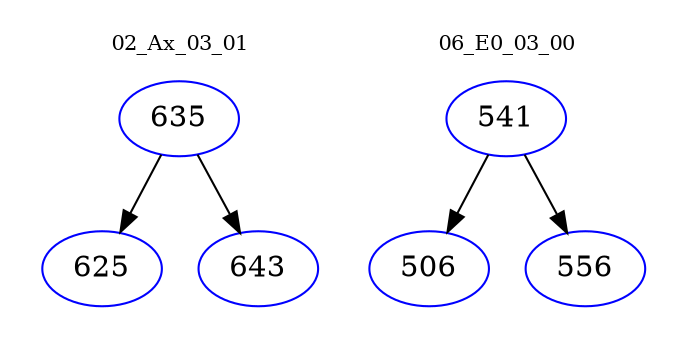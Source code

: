 digraph{
subgraph cluster_0 {
color = white
label = "02_Ax_03_01";
fontsize=10;
T0_635 [label="635", color="blue"]
T0_635 -> T0_625 [color="black"]
T0_625 [label="625", color="blue"]
T0_635 -> T0_643 [color="black"]
T0_643 [label="643", color="blue"]
}
subgraph cluster_1 {
color = white
label = "06_E0_03_00";
fontsize=10;
T1_541 [label="541", color="blue"]
T1_541 -> T1_506 [color="black"]
T1_506 [label="506", color="blue"]
T1_541 -> T1_556 [color="black"]
T1_556 [label="556", color="blue"]
}
}
